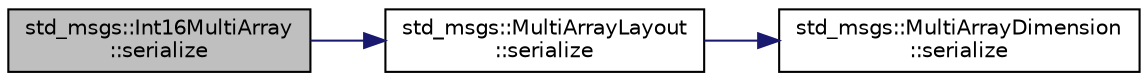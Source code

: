 digraph "std_msgs::Int16MultiArray::serialize"
{
  edge [fontname="Helvetica",fontsize="10",labelfontname="Helvetica",labelfontsize="10"];
  node [fontname="Helvetica",fontsize="10",shape=record];
  rankdir="LR";
  Node1 [label="std_msgs::Int16MultiArray\l::serialize",height=0.2,width=0.4,color="black", fillcolor="grey75", style="filled" fontcolor="black"];
  Node1 -> Node2 [color="midnightblue",fontsize="10",style="solid",fontname="Helvetica"];
  Node2 [label="std_msgs::MultiArrayLayout\l::serialize",height=0.2,width=0.4,color="black", fillcolor="white", style="filled",URL="$classstd__msgs_1_1_multi_array_layout.html#a25caee993ee85cfa15ee06fbae3a8ce9"];
  Node2 -> Node3 [color="midnightblue",fontsize="10",style="solid",fontname="Helvetica"];
  Node3 [label="std_msgs::MultiArrayDimension\l::serialize",height=0.2,width=0.4,color="black", fillcolor="white", style="filled",URL="$classstd__msgs_1_1_multi_array_dimension.html#af62c038a02cc833a58dcc6c93a798eb4"];
}
